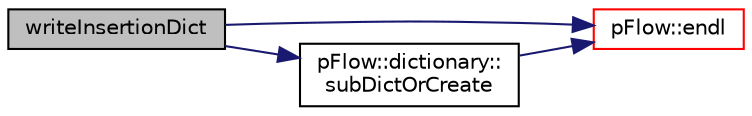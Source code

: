 digraph "writeInsertionDict"
{
 // LATEX_PDF_SIZE
  edge [fontname="Helvetica",fontsize="10",labelfontname="Helvetica",labelfontsize="10"];
  node [fontname="Helvetica",fontsize="10",shape=record];
  rankdir="LR";
  Node1 [label="writeInsertionDict",height=0.2,width=0.4,color="black", fillcolor="grey75", style="filled", fontcolor="black",tooltip="Write to dictionary."];
  Node1 -> Node2 [color="midnightblue",fontsize="10",style="solid",fontname="Helvetica"];
  Node2 [label="pFlow::endl",height=0.2,width=0.4,color="red", fillcolor="white", style="filled",URL="$namespacepFlow.html#aba8f0c455a3fdb4b05ad33a25b13b189",tooltip="Add newline and flush stream."];
  Node1 -> Node4 [color="midnightblue",fontsize="10",style="solid",fontname="Helvetica"];
  Node4 [label="pFlow::dictionary::\lsubDictOrCreate",height=0.2,width=0.4,color="black", fillcolor="white", style="filled",URL="$classpFlow_1_1dictionary.html#aa4d7322eaead3c887a9283546628de96",tooltip="search for a sub-dict with keyword create a new sub-dict if not found and return a ref to it fatalExi..."];
  Node4 -> Node2 [color="midnightblue",fontsize="10",style="solid",fontname="Helvetica"];
}
